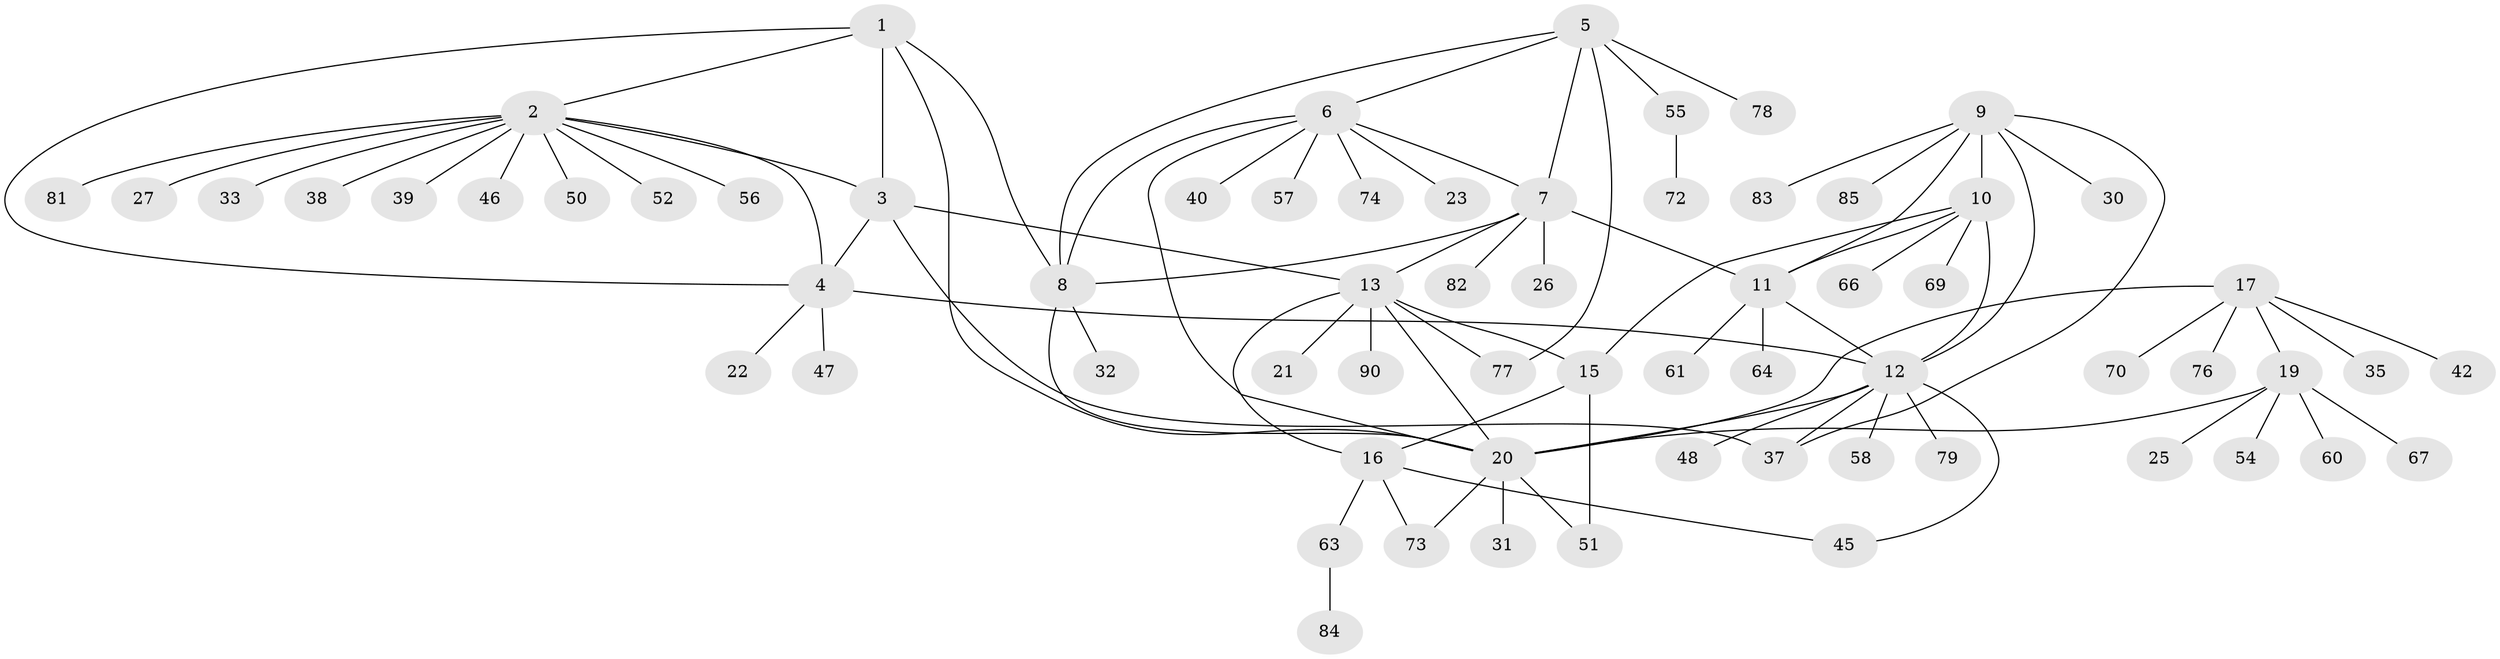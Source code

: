 // original degree distribution, {5: 0.03333333333333333, 13: 0.011111111111111112, 7: 0.07777777777777778, 6: 0.044444444444444446, 8: 0.022222222222222223, 11: 0.022222222222222223, 4: 0.011111111111111112, 1: 0.5777777777777777, 2: 0.16666666666666666, 3: 0.03333333333333333}
// Generated by graph-tools (version 1.1) at 2025/42/03/06/25 10:42:12]
// undirected, 67 vertices, 90 edges
graph export_dot {
graph [start="1"]
  node [color=gray90,style=filled];
  1;
  2 [super="+59"];
  3;
  4 [super="+44"];
  5 [super="+34"];
  6 [super="+24"];
  7;
  8 [super="+36"];
  9 [super="+43"];
  10 [super="+62"];
  11 [super="+75"];
  12 [super="+41"];
  13 [super="+14"];
  15 [super="+53"];
  16 [super="+29"];
  17 [super="+18"];
  19 [super="+28"];
  20 [super="+87"];
  21;
  22;
  23 [super="+88"];
  25;
  26;
  27;
  30;
  31 [super="+89"];
  32;
  33;
  35;
  37 [super="+71"];
  38 [super="+49"];
  39;
  40;
  42;
  45;
  46;
  47;
  48 [super="+65"];
  50;
  51 [super="+80"];
  52;
  54;
  55;
  56;
  57;
  58;
  60;
  61;
  63 [super="+68"];
  64 [super="+86"];
  66;
  67;
  69;
  70;
  72;
  73;
  74;
  76;
  77;
  78;
  79;
  81;
  82;
  83;
  84;
  85;
  90;
  1 -- 2;
  1 -- 3;
  1 -- 4;
  1 -- 8;
  1 -- 20;
  2 -- 3;
  2 -- 4;
  2 -- 27;
  2 -- 33;
  2 -- 38;
  2 -- 39;
  2 -- 46;
  2 -- 50;
  2 -- 52;
  2 -- 56;
  2 -- 81;
  3 -- 4;
  3 -- 13;
  3 -- 37;
  4 -- 12;
  4 -- 22;
  4 -- 47;
  5 -- 6;
  5 -- 7;
  5 -- 8;
  5 -- 77;
  5 -- 78;
  5 -- 55;
  6 -- 7;
  6 -- 8;
  6 -- 23;
  6 -- 57;
  6 -- 74;
  6 -- 40;
  6 -- 20;
  7 -- 8;
  7 -- 11;
  7 -- 13;
  7 -- 26;
  7 -- 82;
  8 -- 20;
  8 -- 32;
  9 -- 10;
  9 -- 11;
  9 -- 12;
  9 -- 30;
  9 -- 83;
  9 -- 85;
  9 -- 37;
  10 -- 11;
  10 -- 12;
  10 -- 15;
  10 -- 69;
  10 -- 66;
  11 -- 12;
  11 -- 61;
  11 -- 64;
  12 -- 20;
  12 -- 37;
  12 -- 45;
  12 -- 48;
  12 -- 58;
  12 -- 79;
  13 -- 15 [weight=2];
  13 -- 16 [weight=2];
  13 -- 21;
  13 -- 90;
  13 -- 20;
  13 -- 77;
  15 -- 16;
  15 -- 51;
  16 -- 45;
  16 -- 63;
  16 -- 73;
  17 -- 19 [weight=2];
  17 -- 20 [weight=2];
  17 -- 42;
  17 -- 35;
  17 -- 70;
  17 -- 76;
  19 -- 20;
  19 -- 25;
  19 -- 54;
  19 -- 60;
  19 -- 67;
  20 -- 31;
  20 -- 51;
  20 -- 73;
  55 -- 72;
  63 -- 84;
}
